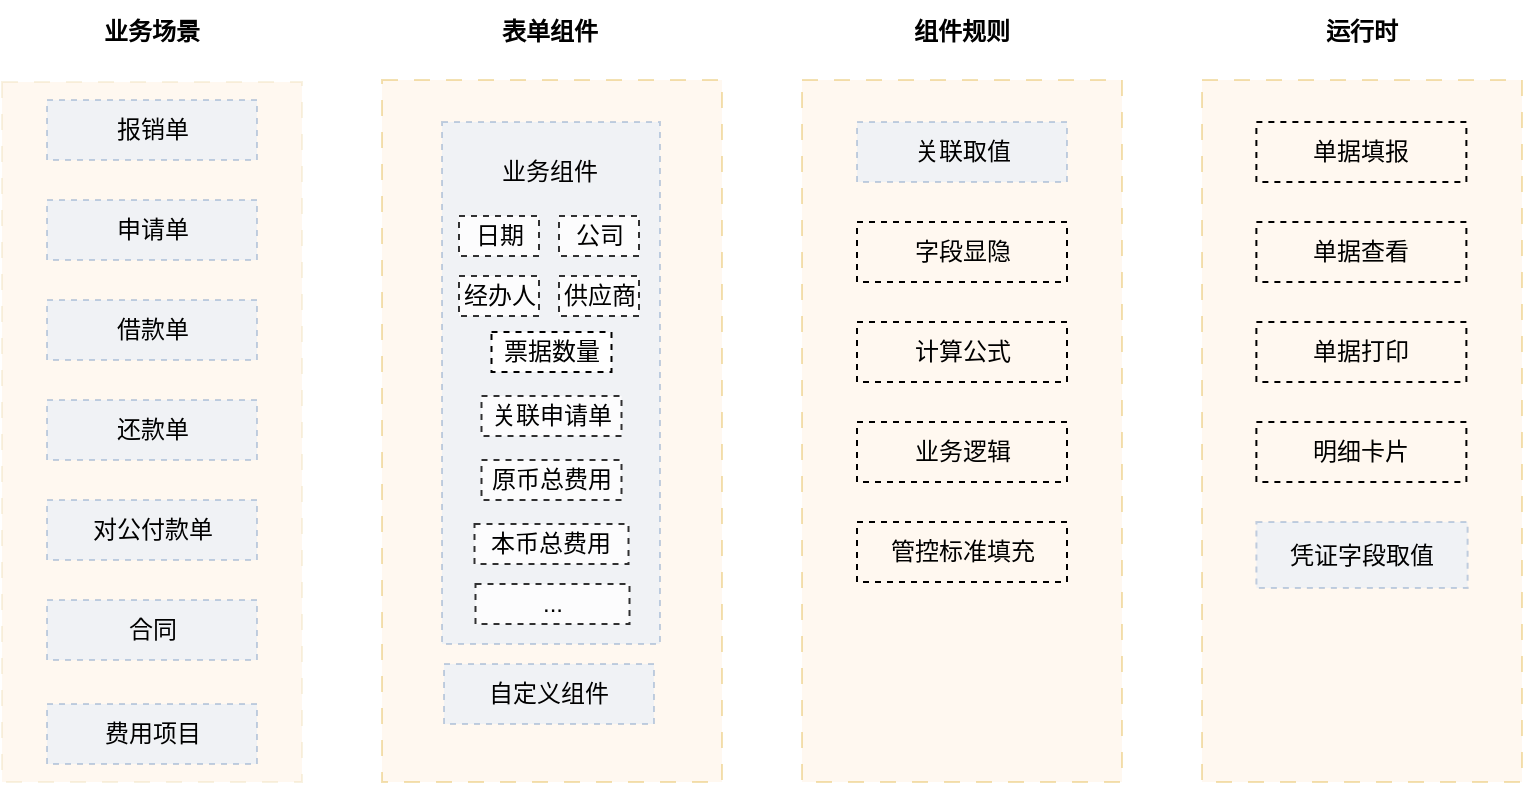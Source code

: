 <mxfile version="21.0.6" type="github">
  <diagram id="C5RBs43oDa-KdzZeNtuy" name="Page-1">
    <mxGraphModel dx="1434" dy="739" grid="1" gridSize="10" guides="1" tooltips="1" connect="1" arrows="1" fold="1" page="1" pageScale="1" pageWidth="827" pageHeight="1169" math="0" shadow="0">
      <root>
        <mxCell id="WIyWlLk6GJQsqaUBKTNV-0" />
        <mxCell id="WIyWlLk6GJQsqaUBKTNV-1" parent="WIyWlLk6GJQsqaUBKTNV-0" />
        <mxCell id="24U9RdbnC4KEgLxkMUlo-29" value="" style="group;fillColor=#ffe6cc;strokeColor=#d79b00;opacity=30;container=0;dashed=1;dashPattern=8 8;" vertex="1" connectable="0" parent="WIyWlLk6GJQsqaUBKTNV-1">
          <mxGeometry x="260" y="149" width="170" height="351" as="geometry" />
        </mxCell>
        <mxCell id="24U9RdbnC4KEgLxkMUlo-0" value="" style="rounded=0;whiteSpace=wrap;html=1;fillColor=#ffe6cc;strokeColor=#e9d49f;opacity=30;dashed=1;container=0;dashPattern=8 8;" vertex="1" parent="WIyWlLk6GJQsqaUBKTNV-1">
          <mxGeometry x="70" y="150" width="150" height="350" as="geometry" />
        </mxCell>
        <mxCell id="24U9RdbnC4KEgLxkMUlo-1" value="业务场景" style="text;html=1;strokeColor=none;fillColor=none;align=center;verticalAlign=middle;whiteSpace=wrap;rounded=0;container=0;fontStyle=1" vertex="1" parent="WIyWlLk6GJQsqaUBKTNV-1">
          <mxGeometry x="115" y="110" width="60" height="30" as="geometry" />
        </mxCell>
        <mxCell id="24U9RdbnC4KEgLxkMUlo-9" value="表单组件" style="text;html=1;strokeColor=none;fillColor=none;align=center;verticalAlign=middle;whiteSpace=wrap;rounded=0;fontStyle=1" vertex="1" parent="WIyWlLk6GJQsqaUBKTNV-1">
          <mxGeometry x="312.5" y="109.5" width="62" height="31" as="geometry" />
        </mxCell>
        <mxCell id="24U9RdbnC4KEgLxkMUlo-16" value="" style="rounded=0;whiteSpace=wrap;html=1;fillColor=#dae8fc;dashed=1;strokeColor=#6c8ebf;opacity=40;" vertex="1" parent="WIyWlLk6GJQsqaUBKTNV-1">
          <mxGeometry x="290" y="170" width="109" height="261" as="geometry" />
        </mxCell>
        <mxCell id="24U9RdbnC4KEgLxkMUlo-17" value="自定义组件" style="rounded=0;whiteSpace=wrap;html=1;fillColor=#dae8fc;dashed=1;strokeColor=#6c8ebf;opacity=40;" vertex="1" parent="WIyWlLk6GJQsqaUBKTNV-1">
          <mxGeometry x="291" y="441" width="105" height="30" as="geometry" />
        </mxCell>
        <mxCell id="24U9RdbnC4KEgLxkMUlo-18" value="业务组件" style="text;html=1;strokeColor=none;fillColor=none;align=center;verticalAlign=middle;whiteSpace=wrap;rounded=0;" vertex="1" parent="WIyWlLk6GJQsqaUBKTNV-1">
          <mxGeometry x="313.5" y="180" width="60" height="30" as="geometry" />
        </mxCell>
        <mxCell id="24U9RdbnC4KEgLxkMUlo-19" value="日期" style="rounded=0;whiteSpace=wrap;html=1;dashed=1;opacity=80;" vertex="1" parent="WIyWlLk6GJQsqaUBKTNV-1">
          <mxGeometry x="298.5" y="217" width="40" height="20" as="geometry" />
        </mxCell>
        <mxCell id="24U9RdbnC4KEgLxkMUlo-20" value="公司" style="rounded=0;whiteSpace=wrap;html=1;dashed=1;opacity=80;" vertex="1" parent="WIyWlLk6GJQsqaUBKTNV-1">
          <mxGeometry x="348.5" y="217" width="40" height="20" as="geometry" />
        </mxCell>
        <mxCell id="24U9RdbnC4KEgLxkMUlo-21" value="经办人" style="rounded=0;whiteSpace=wrap;html=1;dashed=1;opacity=80;" vertex="1" parent="WIyWlLk6GJQsqaUBKTNV-1">
          <mxGeometry x="298.5" y="247" width="40" height="20" as="geometry" />
        </mxCell>
        <mxCell id="24U9RdbnC4KEgLxkMUlo-22" value="供应商" style="rounded=0;whiteSpace=wrap;html=1;dashed=1;opacity=80;" vertex="1" parent="WIyWlLk6GJQsqaUBKTNV-1">
          <mxGeometry x="348.5" y="247" width="40" height="20" as="geometry" />
        </mxCell>
        <mxCell id="24U9RdbnC4KEgLxkMUlo-23" value="票据数量" style="rounded=0;whiteSpace=wrap;html=1;dashed=1;" vertex="1" parent="WIyWlLk6GJQsqaUBKTNV-1">
          <mxGeometry x="314.75" y="275" width="60" height="20" as="geometry" />
        </mxCell>
        <mxCell id="24U9RdbnC4KEgLxkMUlo-24" value="关联申请单" style="rounded=0;whiteSpace=wrap;html=1;dashed=1;opacity=80;" vertex="1" parent="WIyWlLk6GJQsqaUBKTNV-1">
          <mxGeometry x="309.75" y="307" width="70" height="20" as="geometry" />
        </mxCell>
        <mxCell id="24U9RdbnC4KEgLxkMUlo-25" value="原币总费用" style="rounded=0;whiteSpace=wrap;html=1;dashed=1;opacity=80;" vertex="1" parent="WIyWlLk6GJQsqaUBKTNV-1">
          <mxGeometry x="309.75" y="339" width="70" height="20" as="geometry" />
        </mxCell>
        <mxCell id="24U9RdbnC4KEgLxkMUlo-26" value="本币总费用" style="rounded=0;whiteSpace=wrap;html=1;dashed=1;opacity=80;" vertex="1" parent="WIyWlLk6GJQsqaUBKTNV-1">
          <mxGeometry x="306.25" y="371" width="77" height="20" as="geometry" />
        </mxCell>
        <mxCell id="24U9RdbnC4KEgLxkMUlo-27" value="..." style="rounded=0;whiteSpace=wrap;html=1;dashed=1;opacity=80;" vertex="1" parent="WIyWlLk6GJQsqaUBKTNV-1">
          <mxGeometry x="306.75" y="401" width="77" height="20" as="geometry" />
        </mxCell>
        <mxCell id="24U9RdbnC4KEgLxkMUlo-64" style="edgeStyle=orthogonalEdgeStyle;rounded=0;orthogonalLoop=1;jettySize=auto;html=1;exitX=0.5;exitY=1;exitDx=0;exitDy=0;fontStyle=1" edge="1" parent="WIyWlLk6GJQsqaUBKTNV-1" source="24U9RdbnC4KEgLxkMUlo-9" target="24U9RdbnC4KEgLxkMUlo-9">
          <mxGeometry relative="1" as="geometry" />
        </mxCell>
        <mxCell id="24U9RdbnC4KEgLxkMUlo-67" value="" style="rounded=0;whiteSpace=wrap;html=1;fillColor=#ffe6cc;strokeColor=#d79b00;opacity=30;dashed=1;container=0;dashPattern=8 8;" vertex="1" parent="WIyWlLk6GJQsqaUBKTNV-1">
          <mxGeometry x="670" y="149" width="160" height="351" as="geometry" />
        </mxCell>
        <mxCell id="24U9RdbnC4KEgLxkMUlo-68" value="运行时" style="text;html=1;strokeColor=none;fillColor=none;align=center;verticalAlign=middle;whiteSpace=wrap;rounded=0;container=0;fontStyle=1" vertex="1" parent="WIyWlLk6GJQsqaUBKTNV-1">
          <mxGeometry x="720" y="110" width="60" height="30" as="geometry" />
        </mxCell>
        <mxCell id="24U9RdbnC4KEgLxkMUlo-69" value="单据填报" style="rounded=0;whiteSpace=wrap;html=1;fillColor=none;dashed=1;container=0;" vertex="1" parent="WIyWlLk6GJQsqaUBKTNV-1">
          <mxGeometry x="697.19" y="170" width="105" height="30" as="geometry" />
        </mxCell>
        <mxCell id="24U9RdbnC4KEgLxkMUlo-70" value="单据查看" style="rounded=0;whiteSpace=wrap;html=1;fillColor=none;dashed=1;container=0;" vertex="1" parent="WIyWlLk6GJQsqaUBKTNV-1">
          <mxGeometry x="697.19" y="220" width="105" height="30" as="geometry" />
        </mxCell>
        <mxCell id="24U9RdbnC4KEgLxkMUlo-71" value="单据打印" style="rounded=0;whiteSpace=wrap;html=1;fillColor=none;dashed=1;container=0;" vertex="1" parent="WIyWlLk6GJQsqaUBKTNV-1">
          <mxGeometry x="697.19" y="270" width="105" height="30" as="geometry" />
        </mxCell>
        <mxCell id="24U9RdbnC4KEgLxkMUlo-72" value="明细卡片" style="rounded=0;whiteSpace=wrap;html=1;fillColor=none;dashed=1;container=0;" vertex="1" parent="WIyWlLk6GJQsqaUBKTNV-1">
          <mxGeometry x="697.19" y="320" width="105" height="30" as="geometry" />
        </mxCell>
        <mxCell id="24U9RdbnC4KEgLxkMUlo-87" value="凭证字段取值" style="text;html=1;strokeColor=#6c8ebf;fillColor=#dae8fc;align=center;verticalAlign=middle;whiteSpace=wrap;rounded=0;dashed=1;opacity=40;" vertex="1" parent="WIyWlLk6GJQsqaUBKTNV-1">
          <mxGeometry x="697.19" y="370" width="105.62" height="33" as="geometry" />
        </mxCell>
        <mxCell id="24U9RdbnC4KEgLxkMUlo-28" value="" style="rounded=0;whiteSpace=wrap;html=1;fillColor=#ffe6cc;strokeColor=#d79b00;opacity=30;dashed=1;dashPattern=8 8;" vertex="1" parent="WIyWlLk6GJQsqaUBKTNV-1">
          <mxGeometry x="470" y="149" width="160" height="351" as="geometry" />
        </mxCell>
        <mxCell id="24U9RdbnC4KEgLxkMUlo-31" value="组件规则" style="text;html=1;strokeColor=none;fillColor=none;align=center;verticalAlign=middle;whiteSpace=wrap;rounded=0;fontStyle=1" vertex="1" parent="WIyWlLk6GJQsqaUBKTNV-1">
          <mxGeometry x="520" y="110" width="60" height="30" as="geometry" />
        </mxCell>
        <mxCell id="24U9RdbnC4KEgLxkMUlo-50" value="关联取值" style="rounded=0;whiteSpace=wrap;html=1;fillColor=#dae8fc;dashed=1;container=0;strokeColor=#6c8ebf;opacity=40;" vertex="1" parent="WIyWlLk6GJQsqaUBKTNV-1">
          <mxGeometry x="497.5" y="170" width="105" height="30" as="geometry" />
        </mxCell>
        <mxCell id="24U9RdbnC4KEgLxkMUlo-51" value="字段显隐" style="rounded=0;whiteSpace=wrap;html=1;fillColor=none;dashed=1;container=0;" vertex="1" parent="WIyWlLk6GJQsqaUBKTNV-1">
          <mxGeometry x="497.5" y="220" width="105" height="30" as="geometry" />
        </mxCell>
        <mxCell id="24U9RdbnC4KEgLxkMUlo-52" value="计算公式" style="rounded=0;whiteSpace=wrap;html=1;fillColor=none;dashed=1;container=0;" vertex="1" parent="WIyWlLk6GJQsqaUBKTNV-1">
          <mxGeometry x="497.5" y="270" width="105" height="30" as="geometry" />
        </mxCell>
        <mxCell id="24U9RdbnC4KEgLxkMUlo-53" value="业务逻辑" style="rounded=0;whiteSpace=wrap;html=1;fillColor=none;dashed=1;container=0;" vertex="1" parent="WIyWlLk6GJQsqaUBKTNV-1">
          <mxGeometry x="497.5" y="320" width="105" height="30" as="geometry" />
        </mxCell>
        <mxCell id="24U9RdbnC4KEgLxkMUlo-54" value="管控标准填充" style="rounded=0;whiteSpace=wrap;html=1;fillColor=none;dashed=1;container=0;" vertex="1" parent="WIyWlLk6GJQsqaUBKTNV-1">
          <mxGeometry x="497.5" y="370" width="105" height="30" as="geometry" />
        </mxCell>
        <mxCell id="24U9RdbnC4KEgLxkMUlo-2" value="报销单" style="rounded=0;whiteSpace=wrap;html=1;fillColor=#dae8fc;dashed=1;container=0;strokeColor=#6c8ebf;opacity=40;" vertex="1" parent="WIyWlLk6GJQsqaUBKTNV-1">
          <mxGeometry x="92.5" y="159" width="105" height="30" as="geometry" />
        </mxCell>
        <mxCell id="24U9RdbnC4KEgLxkMUlo-3" value="申请单" style="rounded=0;whiteSpace=wrap;html=1;fillColor=#dae8fc;dashed=1;container=0;strokeColor=#6c8ebf;opacity=40;" vertex="1" parent="WIyWlLk6GJQsqaUBKTNV-1">
          <mxGeometry x="92.5" y="209" width="105" height="30" as="geometry" />
        </mxCell>
        <mxCell id="24U9RdbnC4KEgLxkMUlo-4" value="借款单" style="rounded=0;whiteSpace=wrap;html=1;fillColor=#dae8fc;dashed=1;container=0;strokeColor=#6c8ebf;opacity=40;" vertex="1" parent="WIyWlLk6GJQsqaUBKTNV-1">
          <mxGeometry x="92.5" y="259" width="105" height="30" as="geometry" />
        </mxCell>
        <mxCell id="24U9RdbnC4KEgLxkMUlo-5" value="还款单" style="rounded=0;whiteSpace=wrap;html=1;fillColor=#dae8fc;dashed=1;container=0;strokeColor=#6c8ebf;opacity=40;" vertex="1" parent="WIyWlLk6GJQsqaUBKTNV-1">
          <mxGeometry x="92.5" y="309" width="105" height="30" as="geometry" />
        </mxCell>
        <mxCell id="24U9RdbnC4KEgLxkMUlo-6" value="对公付款单" style="rounded=0;whiteSpace=wrap;html=1;fillColor=#dae8fc;dashed=1;container=0;strokeColor=#6c8ebf;opacity=40;" vertex="1" parent="WIyWlLk6GJQsqaUBKTNV-1">
          <mxGeometry x="92.5" y="359" width="105" height="30" as="geometry" />
        </mxCell>
        <mxCell id="24U9RdbnC4KEgLxkMUlo-7" value="合同" style="rounded=0;whiteSpace=wrap;html=1;fillColor=#dae8fc;dashed=1;container=0;strokeColor=#6c8ebf;opacity=40;" vertex="1" parent="WIyWlLk6GJQsqaUBKTNV-1">
          <mxGeometry x="92.5" y="409" width="105" height="30" as="geometry" />
        </mxCell>
        <mxCell id="24U9RdbnC4KEgLxkMUlo-65" value="费用项目" style="rounded=0;whiteSpace=wrap;html=1;fillColor=#dae8fc;dashed=1;container=0;strokeColor=#6c8ebf;opacity=40;" vertex="1" parent="WIyWlLk6GJQsqaUBKTNV-1">
          <mxGeometry x="92.5" y="461" width="105" height="30" as="geometry" />
        </mxCell>
      </root>
    </mxGraphModel>
  </diagram>
</mxfile>
